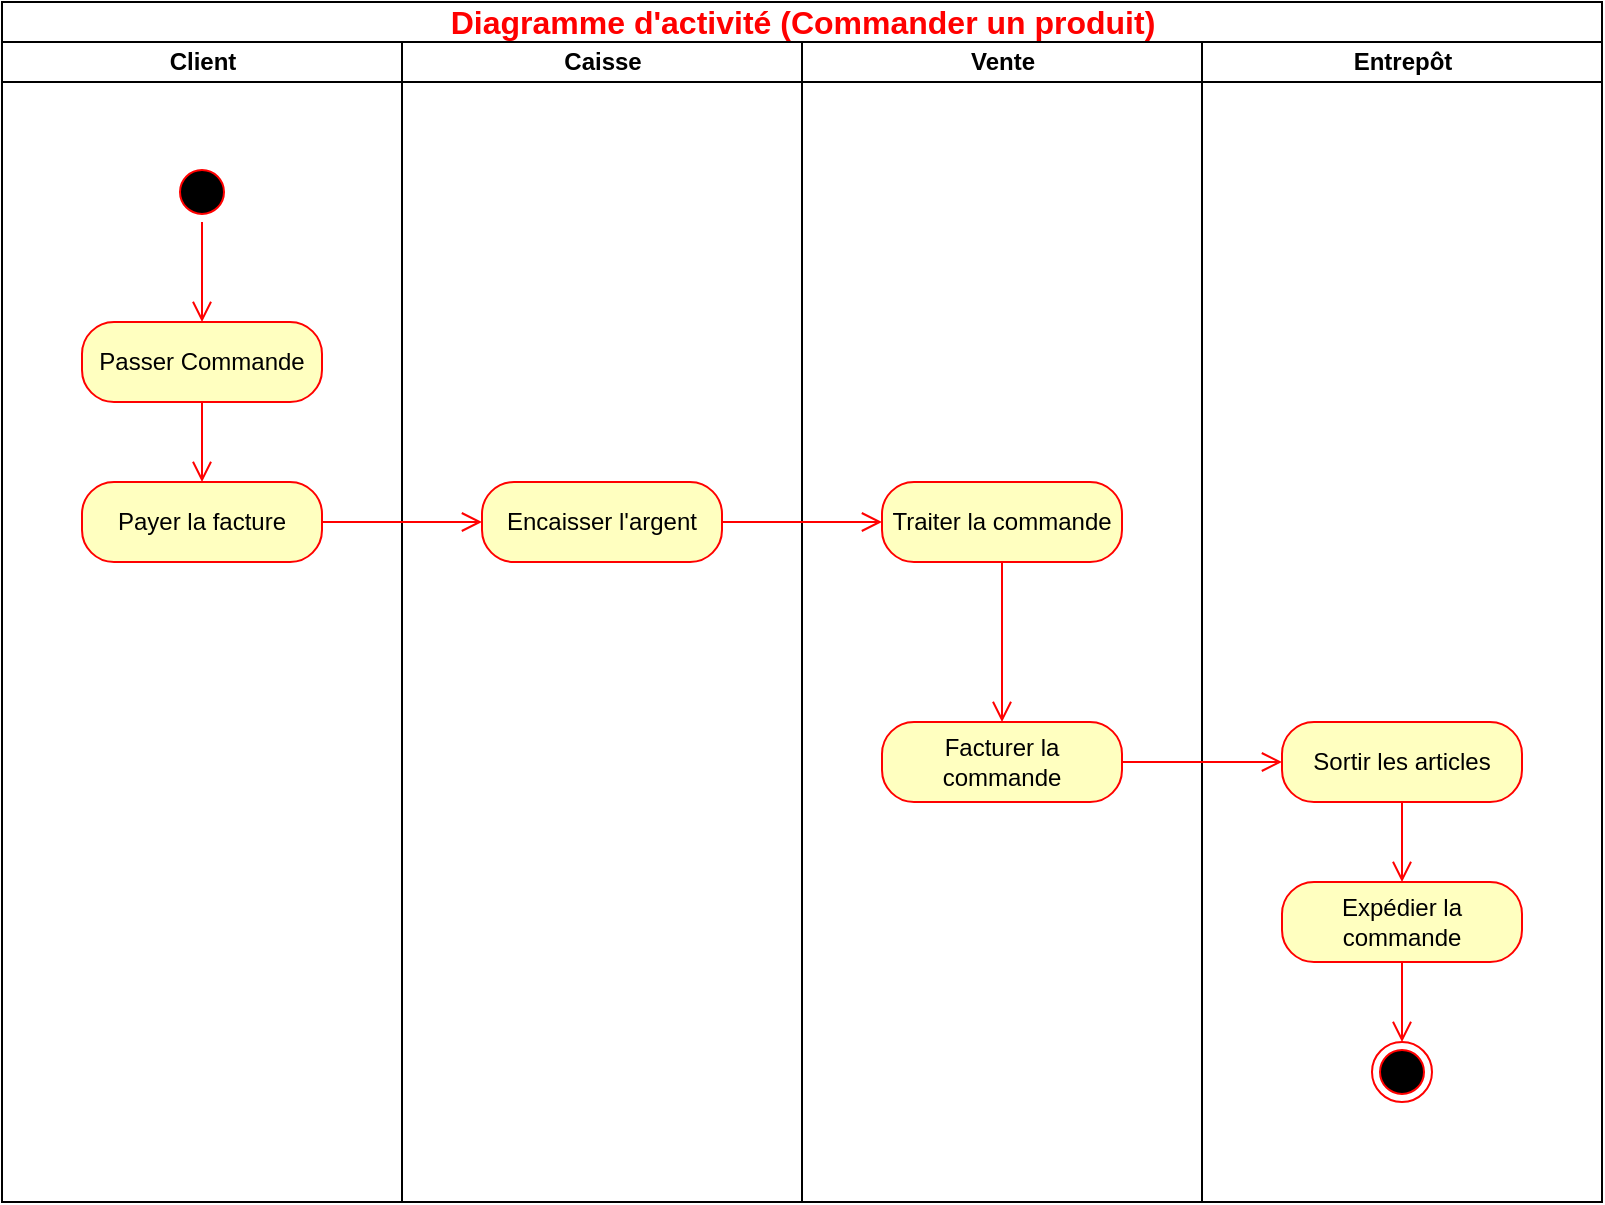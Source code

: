 <mxfile version="27.0.6">
  <diagram name="Page-1" id="erIxfqzCgFmyuYqdTKYc">
    <mxGraphModel dx="970" dy="1102" grid="1" gridSize="10" guides="1" tooltips="1" connect="1" arrows="1" fold="1" page="1" pageScale="1" pageWidth="827" pageHeight="1169" math="0" shadow="0">
      <root>
        <mxCell id="0" />
        <mxCell id="1" parent="0" />
        <mxCell id="P1VySXXTBd-QQrxxytcH-57" value="&lt;font style=&quot;color: light-dark(rgb(255, 0, 0), rgb(237, 237, 237)); font-size: 16px;&quot;&gt;Diagramme d&#39;activité (Commander un produit)&lt;/font&gt;" style="swimlane;childLayout=stackLayout;resizeParent=1;resizeParentMax=0;startSize=20;html=1;" vertex="1" parent="1">
          <mxGeometry x="40" y="40" width="800" height="600" as="geometry" />
        </mxCell>
        <mxCell id="P1VySXXTBd-QQrxxytcH-58" value="Client" style="swimlane;startSize=20;html=1;" vertex="1" parent="P1VySXXTBd-QQrxxytcH-57">
          <mxGeometry y="20" width="200" height="580" as="geometry">
            <mxRectangle y="20" width="40" height="710" as="alternateBounds" />
          </mxGeometry>
        </mxCell>
        <mxCell id="P1VySXXTBd-QQrxxytcH-73" value="" style="ellipse;html=1;shape=startState;fillColor=#000000;strokeColor=#ff0000;" vertex="1" parent="P1VySXXTBd-QQrxxytcH-58">
          <mxGeometry x="85" y="60" width="30" height="30" as="geometry" />
        </mxCell>
        <mxCell id="P1VySXXTBd-QQrxxytcH-74" value="" style="edgeStyle=orthogonalEdgeStyle;html=1;verticalAlign=bottom;endArrow=open;endSize=8;strokeColor=#ff0000;rounded=0;entryX=0.5;entryY=0;entryDx=0;entryDy=0;" edge="1" source="P1VySXXTBd-QQrxxytcH-73" parent="P1VySXXTBd-QQrxxytcH-58" target="P1VySXXTBd-QQrxxytcH-75">
          <mxGeometry relative="1" as="geometry">
            <mxPoint x="100" y="150" as="targetPoint" />
          </mxGeometry>
        </mxCell>
        <mxCell id="P1VySXXTBd-QQrxxytcH-75" value="Passer Commande" style="rounded=1;whiteSpace=wrap;html=1;arcSize=40;fontColor=#000000;fillColor=#ffffc0;strokeColor=#ff0000;" vertex="1" parent="P1VySXXTBd-QQrxxytcH-58">
          <mxGeometry x="40" y="140" width="120" height="40" as="geometry" />
        </mxCell>
        <mxCell id="P1VySXXTBd-QQrxxytcH-76" value="" style="edgeStyle=orthogonalEdgeStyle;html=1;verticalAlign=bottom;endArrow=open;endSize=8;strokeColor=#ff0000;rounded=0;entryX=0.5;entryY=0;entryDx=0;entryDy=0;" edge="1" source="P1VySXXTBd-QQrxxytcH-75" parent="P1VySXXTBd-QQrxxytcH-58" target="P1VySXXTBd-QQrxxytcH-88">
          <mxGeometry relative="1" as="geometry">
            <mxPoint x="100" y="250" as="targetPoint" />
          </mxGeometry>
        </mxCell>
        <mxCell id="P1VySXXTBd-QQrxxytcH-88" value="Payer la facture" style="rounded=1;whiteSpace=wrap;html=1;arcSize=40;fontColor=#000000;fillColor=#ffffc0;strokeColor=#ff0000;" vertex="1" parent="P1VySXXTBd-QQrxxytcH-58">
          <mxGeometry x="40" y="220" width="120" height="40" as="geometry" />
        </mxCell>
        <mxCell id="P1VySXXTBd-QQrxxytcH-59" value="Caisse" style="swimlane;startSize=20;html=1;" vertex="1" parent="P1VySXXTBd-QQrxxytcH-57">
          <mxGeometry x="200" y="20" width="200" height="580" as="geometry" />
        </mxCell>
        <mxCell id="P1VySXXTBd-QQrxxytcH-77" value="Encaisser l&#39;argent" style="rounded=1;whiteSpace=wrap;html=1;arcSize=40;fontColor=#000000;fillColor=#ffffc0;strokeColor=#ff0000;" vertex="1" parent="P1VySXXTBd-QQrxxytcH-59">
          <mxGeometry x="40" y="220" width="120" height="40" as="geometry" />
        </mxCell>
        <mxCell id="P1VySXXTBd-QQrxxytcH-60" value="Vente" style="swimlane;startSize=20;html=1;" vertex="1" parent="P1VySXXTBd-QQrxxytcH-57">
          <mxGeometry x="400" y="20" width="200" height="580" as="geometry" />
        </mxCell>
        <mxCell id="P1VySXXTBd-QQrxxytcH-79" value="Traiter la commande" style="rounded=1;whiteSpace=wrap;html=1;arcSize=40;fontColor=#000000;fillColor=#ffffc0;strokeColor=#ff0000;" vertex="1" parent="P1VySXXTBd-QQrxxytcH-60">
          <mxGeometry x="40" y="220" width="120" height="40" as="geometry" />
        </mxCell>
        <mxCell id="P1VySXXTBd-QQrxxytcH-80" value="" style="html=1;verticalAlign=bottom;endArrow=open;endSize=8;strokeColor=#ff0000;rounded=0;entryX=0.5;entryY=0;entryDx=0;entryDy=0;" edge="1" source="P1VySXXTBd-QQrxxytcH-79" parent="P1VySXXTBd-QQrxxytcH-60" target="P1VySXXTBd-QQrxxytcH-81">
          <mxGeometry relative="1" as="geometry">
            <mxPoint x="100" y="360" as="targetPoint" />
          </mxGeometry>
        </mxCell>
        <mxCell id="P1VySXXTBd-QQrxxytcH-81" value="Facturer la commande" style="rounded=1;whiteSpace=wrap;html=1;arcSize=40;fontColor=#000000;fillColor=#ffffc0;strokeColor=#ff0000;" vertex="1" parent="P1VySXXTBd-QQrxxytcH-60">
          <mxGeometry x="40" y="340" width="120" height="40" as="geometry" />
        </mxCell>
        <mxCell id="P1VySXXTBd-QQrxxytcH-61" value="Entrepôt" style="swimlane;startSize=20;html=1;" vertex="1" parent="P1VySXXTBd-QQrxxytcH-57">
          <mxGeometry x="600" y="20" width="200" height="580" as="geometry" />
        </mxCell>
        <mxCell id="P1VySXXTBd-QQrxxytcH-83" value="Sortir les articles" style="rounded=1;whiteSpace=wrap;html=1;arcSize=40;fontColor=#000000;fillColor=#ffffc0;strokeColor=#ff0000;" vertex="1" parent="P1VySXXTBd-QQrxxytcH-61">
          <mxGeometry x="40" y="340" width="120" height="40" as="geometry" />
        </mxCell>
        <mxCell id="P1VySXXTBd-QQrxxytcH-84" value="" style="edgeStyle=orthogonalEdgeStyle;html=1;verticalAlign=bottom;endArrow=open;endSize=8;strokeColor=#ff0000;rounded=0;entryX=0.5;entryY=0;entryDx=0;entryDy=0;" edge="1" source="P1VySXXTBd-QQrxxytcH-83" parent="P1VySXXTBd-QQrxxytcH-61" target="P1VySXXTBd-QQrxxytcH-85">
          <mxGeometry relative="1" as="geometry">
            <mxPoint x="100" y="520" as="targetPoint" />
          </mxGeometry>
        </mxCell>
        <mxCell id="P1VySXXTBd-QQrxxytcH-85" value="Expédier la commande" style="rounded=1;whiteSpace=wrap;html=1;arcSize=40;fontColor=#000000;fillColor=#ffffc0;strokeColor=#ff0000;" vertex="1" parent="P1VySXXTBd-QQrxxytcH-61">
          <mxGeometry x="40" y="420" width="120" height="40" as="geometry" />
        </mxCell>
        <mxCell id="P1VySXXTBd-QQrxxytcH-86" value="" style="edgeStyle=orthogonalEdgeStyle;html=1;verticalAlign=bottom;endArrow=open;endSize=8;strokeColor=#ff0000;rounded=0;entryX=0.5;entryY=0;entryDx=0;entryDy=0;" edge="1" source="P1VySXXTBd-QQrxxytcH-85" parent="P1VySXXTBd-QQrxxytcH-61" target="P1VySXXTBd-QQrxxytcH-87">
          <mxGeometry relative="1" as="geometry">
            <mxPoint x="100" y="625" as="targetPoint" />
          </mxGeometry>
        </mxCell>
        <mxCell id="P1VySXXTBd-QQrxxytcH-87" value="" style="ellipse;html=1;shape=endState;fillColor=#000000;strokeColor=#ff0000;" vertex="1" parent="P1VySXXTBd-QQrxxytcH-61">
          <mxGeometry x="85" y="500" width="30" height="30" as="geometry" />
        </mxCell>
        <mxCell id="P1VySXXTBd-QQrxxytcH-89" value="" style="edgeStyle=orthogonalEdgeStyle;html=1;verticalAlign=bottom;endArrow=open;endSize=8;strokeColor=#ff0000;rounded=0;entryX=0;entryY=0.5;entryDx=0;entryDy=0;" edge="1" source="P1VySXXTBd-QQrxxytcH-88" parent="P1VySXXTBd-QQrxxytcH-57" target="P1VySXXTBd-QQrxxytcH-77">
          <mxGeometry relative="1" as="geometry">
            <mxPoint x="100" y="380" as="targetPoint" />
          </mxGeometry>
        </mxCell>
        <mxCell id="P1VySXXTBd-QQrxxytcH-78" value="" style="edgeStyle=orthogonalEdgeStyle;html=1;verticalAlign=bottom;endArrow=open;endSize=8;strokeColor=#ff0000;rounded=0;entryX=0;entryY=0.5;entryDx=0;entryDy=0;" edge="1" source="P1VySXXTBd-QQrxxytcH-77" parent="P1VySXXTBd-QQrxxytcH-57" target="P1VySXXTBd-QQrxxytcH-79">
          <mxGeometry relative="1" as="geometry">
            <mxPoint x="300" y="340" as="targetPoint" />
          </mxGeometry>
        </mxCell>
        <mxCell id="P1VySXXTBd-QQrxxytcH-82" value="" style="edgeStyle=orthogonalEdgeStyle;html=1;verticalAlign=bottom;endArrow=open;endSize=8;strokeColor=#ff0000;rounded=0;entryX=0;entryY=0.5;entryDx=0;entryDy=0;" edge="1" source="P1VySXXTBd-QQrxxytcH-81" parent="P1VySXXTBd-QQrxxytcH-57" target="P1VySXXTBd-QQrxxytcH-83">
          <mxGeometry relative="1" as="geometry">
            <mxPoint x="500" y="540" as="targetPoint" />
          </mxGeometry>
        </mxCell>
      </root>
    </mxGraphModel>
  </diagram>
</mxfile>
